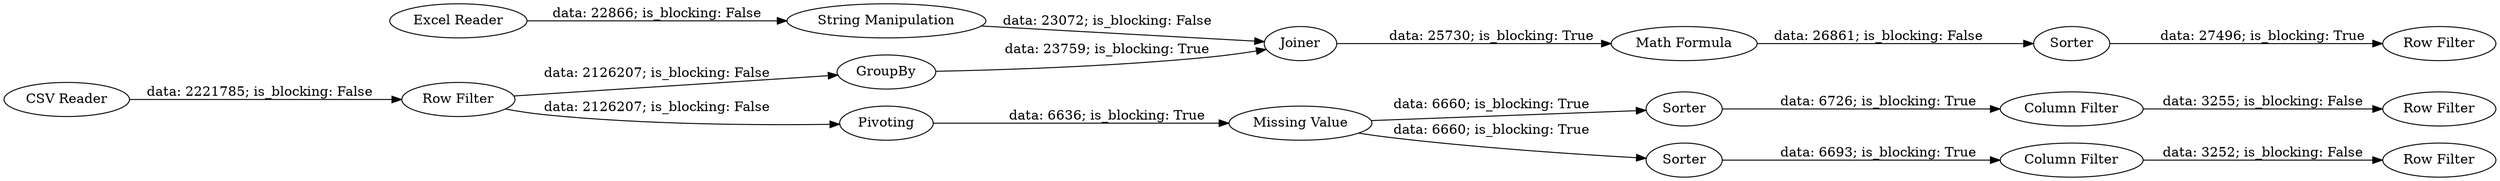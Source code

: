 digraph {
	"5926322659415613017_6" [label="Row Filter"]
	"5926322659415613017_10" [label="Missing Value"]
	"5926322659415613017_14" [label=Sorter]
	"5926322659415613017_11" [label=Sorter]
	"5926322659415613017_12" [label="Column Filter"]
	"5926322659415613017_16" [label="Row Filter"]
	"5926322659415613017_20" [label=Sorter]
	"5926322659415613017_8" [label=Pivoting]
	"5926322659415613017_17" [label=GroupBy]
	"5926322659415613017_13" [label="Row Filter"]
	"5926322659415613017_15" [label="Column Filter"]
	"5926322659415613017_4" [label="Excel Reader"]
	"5926322659415613017_5" [label="CSV Reader"]
	"5926322659415613017_7" [label="String Manipulation"]
	"5926322659415613017_19" [label="Math Formula"]
	"5926322659415613017_18" [label=Joiner]
	"5926322659415613017_21" [label="Row Filter"]
	"5926322659415613017_10" -> "5926322659415613017_11" [label="data: 6660; is_blocking: True"]
	"5926322659415613017_6" -> "5926322659415613017_8" [label="data: 2126207; is_blocking: False"]
	"5926322659415613017_7" -> "5926322659415613017_18" [label="data: 23072; is_blocking: False"]
	"5926322659415613017_6" -> "5926322659415613017_17" [label="data: 2126207; is_blocking: False"]
	"5926322659415613017_10" -> "5926322659415613017_14" [label="data: 6660; is_blocking: True"]
	"5926322659415613017_12" -> "5926322659415613017_13" [label="data: 3255; is_blocking: False"]
	"5926322659415613017_5" -> "5926322659415613017_6" [label="data: 2221785; is_blocking: False"]
	"5926322659415613017_17" -> "5926322659415613017_18" [label="data: 23759; is_blocking: True"]
	"5926322659415613017_20" -> "5926322659415613017_21" [label="data: 27496; is_blocking: True"]
	"5926322659415613017_4" -> "5926322659415613017_7" [label="data: 22866; is_blocking: False"]
	"5926322659415613017_19" -> "5926322659415613017_20" [label="data: 26861; is_blocking: False"]
	"5926322659415613017_15" -> "5926322659415613017_16" [label="data: 3252; is_blocking: False"]
	"5926322659415613017_18" -> "5926322659415613017_19" [label="data: 25730; is_blocking: True"]
	"5926322659415613017_8" -> "5926322659415613017_10" [label="data: 6636; is_blocking: True"]
	"5926322659415613017_14" -> "5926322659415613017_15" [label="data: 6693; is_blocking: True"]
	"5926322659415613017_11" -> "5926322659415613017_12" [label="data: 6726; is_blocking: True"]
	rankdir=LR
}
